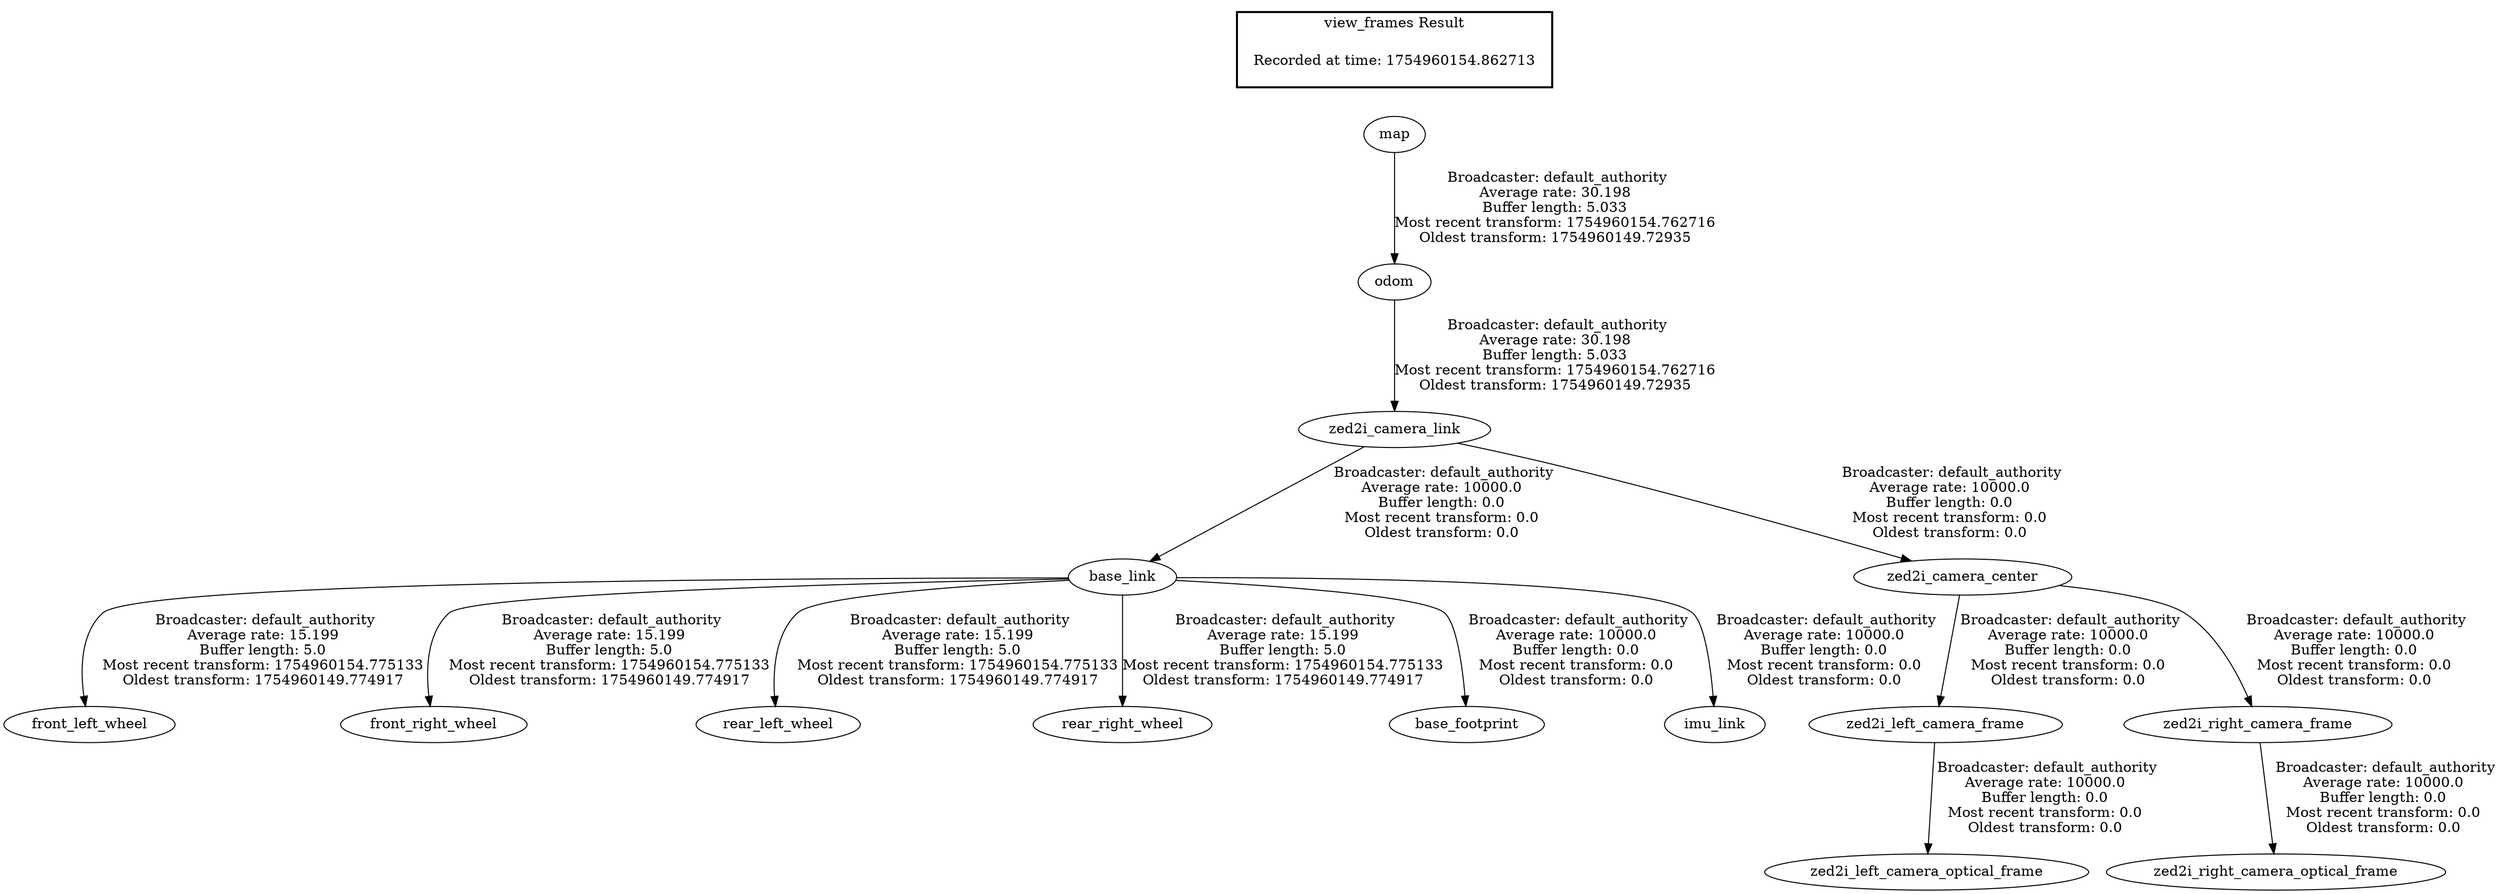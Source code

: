 digraph G {
"base_link" -> "front_left_wheel"[label=" Broadcaster: default_authority\nAverage rate: 15.199\nBuffer length: 5.0\nMost recent transform: 1754960154.775133\nOldest transform: 1754960149.774917\n"];
"zed2i_camera_link" -> "base_link"[label=" Broadcaster: default_authority\nAverage rate: 10000.0\nBuffer length: 0.0\nMost recent transform: 0.0\nOldest transform: 0.0\n"];
"base_link" -> "front_right_wheel"[label=" Broadcaster: default_authority\nAverage rate: 15.199\nBuffer length: 5.0\nMost recent transform: 1754960154.775133\nOldest transform: 1754960149.774917\n"];
"base_link" -> "rear_left_wheel"[label=" Broadcaster: default_authority\nAverage rate: 15.199\nBuffer length: 5.0\nMost recent transform: 1754960154.775133\nOldest transform: 1754960149.774917\n"];
"base_link" -> "rear_right_wheel"[label=" Broadcaster: default_authority\nAverage rate: 15.199\nBuffer length: 5.0\nMost recent transform: 1754960154.775133\nOldest transform: 1754960149.774917\n"];
"base_link" -> "base_footprint"[label=" Broadcaster: default_authority\nAverage rate: 10000.0\nBuffer length: 0.0\nMost recent transform: 0.0\nOldest transform: 0.0\n"];
"base_link" -> "imu_link"[label=" Broadcaster: default_authority\nAverage rate: 10000.0\nBuffer length: 0.0\nMost recent transform: 0.0\nOldest transform: 0.0\n"];
"zed2i_camera_link" -> "zed2i_camera_center"[label=" Broadcaster: default_authority\nAverage rate: 10000.0\nBuffer length: 0.0\nMost recent transform: 0.0\nOldest transform: 0.0\n"];
"odom" -> "zed2i_camera_link"[label=" Broadcaster: default_authority\nAverage rate: 30.198\nBuffer length: 5.033\nMost recent transform: 1754960154.762716\nOldest transform: 1754960149.72935\n"];
"zed2i_camera_center" -> "zed2i_left_camera_frame"[label=" Broadcaster: default_authority\nAverage rate: 10000.0\nBuffer length: 0.0\nMost recent transform: 0.0\nOldest transform: 0.0\n"];
"zed2i_left_camera_frame" -> "zed2i_left_camera_optical_frame"[label=" Broadcaster: default_authority\nAverage rate: 10000.0\nBuffer length: 0.0\nMost recent transform: 0.0\nOldest transform: 0.0\n"];
"zed2i_camera_center" -> "zed2i_right_camera_frame"[label=" Broadcaster: default_authority\nAverage rate: 10000.0\nBuffer length: 0.0\nMost recent transform: 0.0\nOldest transform: 0.0\n"];
"zed2i_right_camera_frame" -> "zed2i_right_camera_optical_frame"[label=" Broadcaster: default_authority\nAverage rate: 10000.0\nBuffer length: 0.0\nMost recent transform: 0.0\nOldest transform: 0.0\n"];
"map" -> "odom"[label=" Broadcaster: default_authority\nAverage rate: 30.198\nBuffer length: 5.033\nMost recent transform: 1754960154.762716\nOldest transform: 1754960149.72935\n"];
edge [style=invis];
 subgraph cluster_legend { style=bold; color=black; label ="view_frames Result";
"Recorded at time: 1754960154.862713"[ shape=plaintext ] ;
}->"map";
}